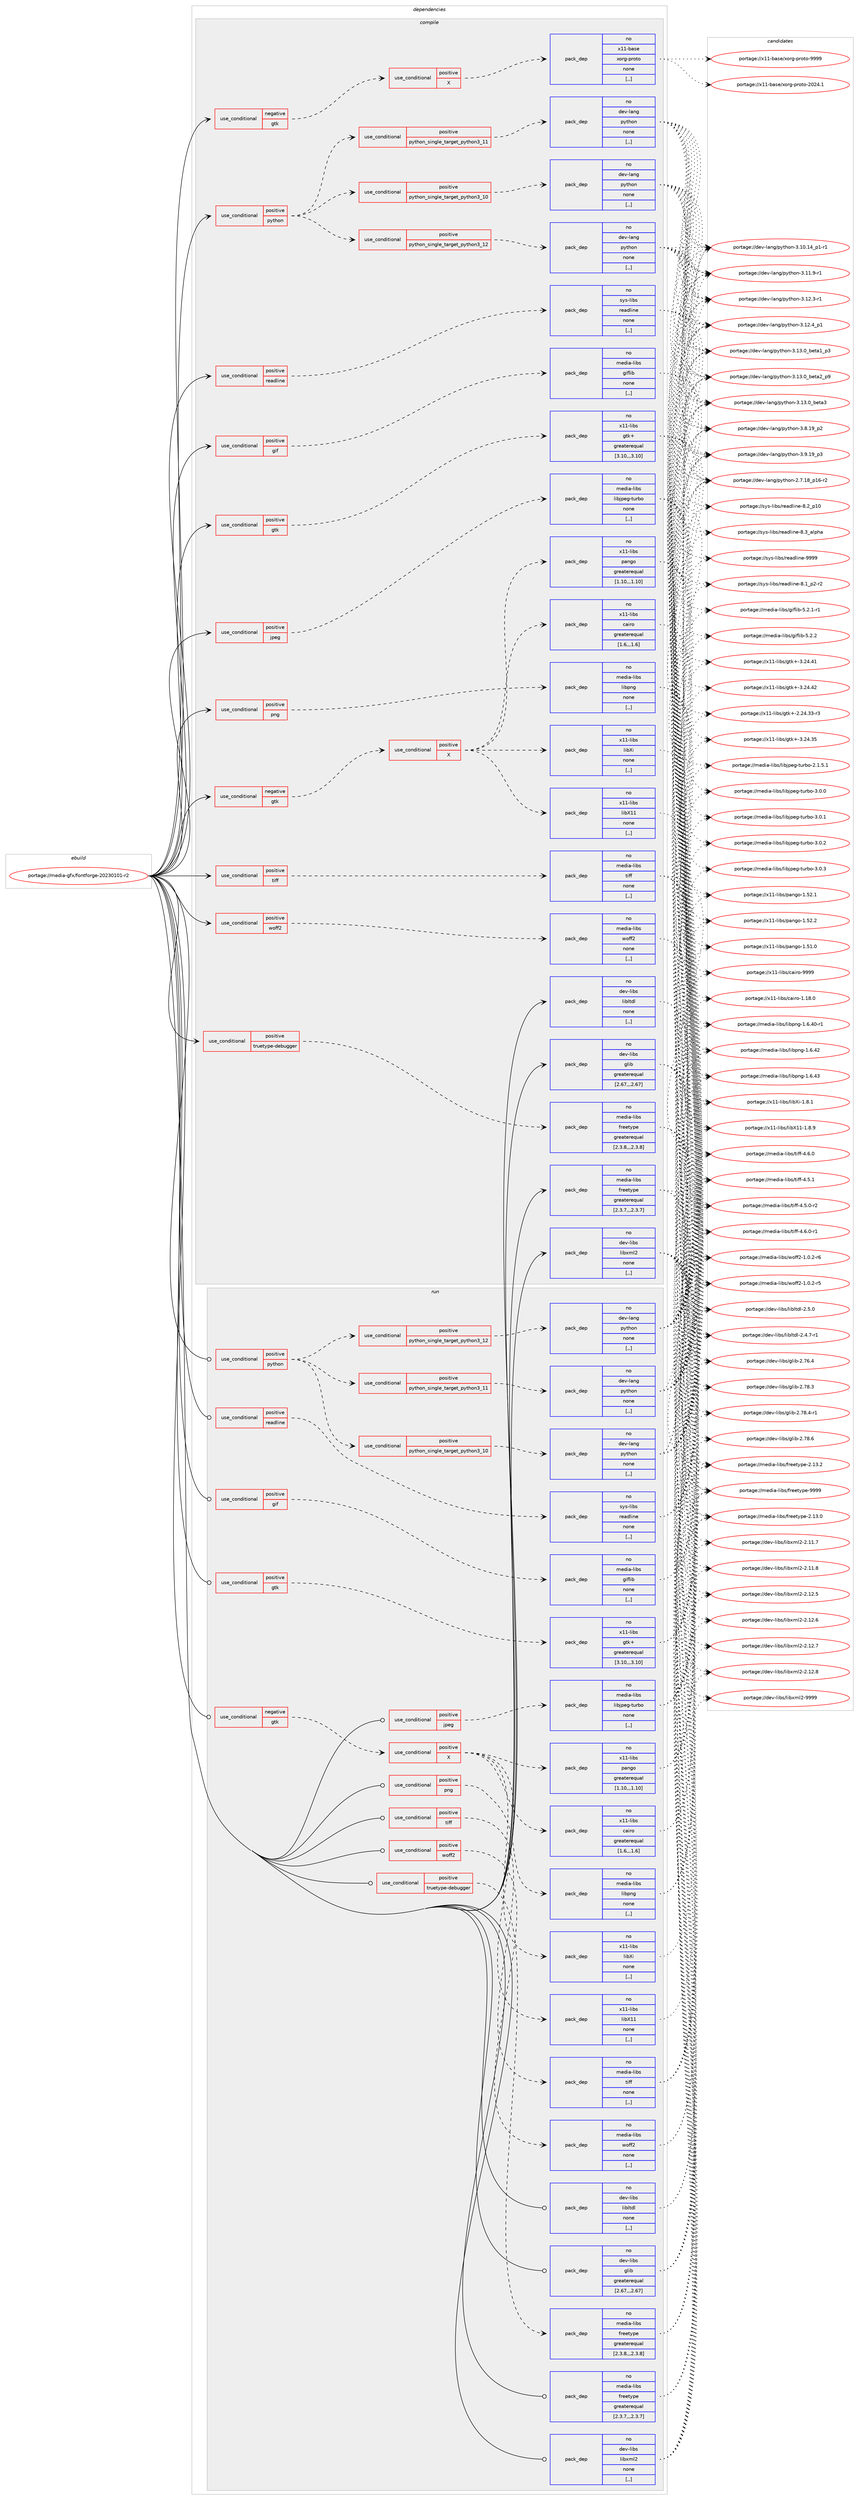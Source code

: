 digraph prolog {

# *************
# Graph options
# *************

newrank=true;
concentrate=true;
compound=true;
graph [rankdir=LR,fontname=Helvetica,fontsize=10,ranksep=1.5];#, ranksep=2.5, nodesep=0.2];
edge  [arrowhead=vee];
node  [fontname=Helvetica,fontsize=10];

# **********
# The ebuild
# **********

subgraph cluster_leftcol {
color=gray;
rank=same;
label=<<i>ebuild</i>>;
id [label="portage://media-gfx/fontforge-20230101-r2", color=red, width=4, href="../media-gfx/fontforge-20230101-r2.svg"];
}

# ****************
# The dependencies
# ****************

subgraph cluster_midcol {
color=gray;
label=<<i>dependencies</i>>;
subgraph cluster_compile {
fillcolor="#eeeeee";
style=filled;
label=<<i>compile</i>>;
subgraph cond70587 {
dependency280720 [label=<<TABLE BORDER="0" CELLBORDER="1" CELLSPACING="0" CELLPADDING="4"><TR><TD ROWSPAN="3" CELLPADDING="10">use_conditional</TD></TR><TR><TD>negative</TD></TR><TR><TD>gtk</TD></TR></TABLE>>, shape=none, color=red];
subgraph cond70588 {
dependency280721 [label=<<TABLE BORDER="0" CELLBORDER="1" CELLSPACING="0" CELLPADDING="4"><TR><TD ROWSPAN="3" CELLPADDING="10">use_conditional</TD></TR><TR><TD>positive</TD></TR><TR><TD>X</TD></TR></TABLE>>, shape=none, color=red];
subgraph pack207852 {
dependency280722 [label=<<TABLE BORDER="0" CELLBORDER="1" CELLSPACING="0" CELLPADDING="4" WIDTH="220"><TR><TD ROWSPAN="6" CELLPADDING="30">pack_dep</TD></TR><TR><TD WIDTH="110">no</TD></TR><TR><TD>x11-base</TD></TR><TR><TD>xorg-proto</TD></TR><TR><TD>none</TD></TR><TR><TD>[,,]</TD></TR></TABLE>>, shape=none, color=blue];
}
dependency280721:e -> dependency280722:w [weight=20,style="dashed",arrowhead="vee"];
}
dependency280720:e -> dependency280721:w [weight=20,style="dashed",arrowhead="vee"];
}
id:e -> dependency280720:w [weight=20,style="solid",arrowhead="vee"];
subgraph cond70589 {
dependency280723 [label=<<TABLE BORDER="0" CELLBORDER="1" CELLSPACING="0" CELLPADDING="4"><TR><TD ROWSPAN="3" CELLPADDING="10">use_conditional</TD></TR><TR><TD>negative</TD></TR><TR><TD>gtk</TD></TR></TABLE>>, shape=none, color=red];
subgraph cond70590 {
dependency280724 [label=<<TABLE BORDER="0" CELLBORDER="1" CELLSPACING="0" CELLPADDING="4"><TR><TD ROWSPAN="3" CELLPADDING="10">use_conditional</TD></TR><TR><TD>positive</TD></TR><TR><TD>X</TD></TR></TABLE>>, shape=none, color=red];
subgraph pack207853 {
dependency280725 [label=<<TABLE BORDER="0" CELLBORDER="1" CELLSPACING="0" CELLPADDING="4" WIDTH="220"><TR><TD ROWSPAN="6" CELLPADDING="30">pack_dep</TD></TR><TR><TD WIDTH="110">no</TD></TR><TR><TD>x11-libs</TD></TR><TR><TD>cairo</TD></TR><TR><TD>greaterequal</TD></TR><TR><TD>[1.6,,,1.6]</TD></TR></TABLE>>, shape=none, color=blue];
}
dependency280724:e -> dependency280725:w [weight=20,style="dashed",arrowhead="vee"];
subgraph pack207854 {
dependency280726 [label=<<TABLE BORDER="0" CELLBORDER="1" CELLSPACING="0" CELLPADDING="4" WIDTH="220"><TR><TD ROWSPAN="6" CELLPADDING="30">pack_dep</TD></TR><TR><TD WIDTH="110">no</TD></TR><TR><TD>x11-libs</TD></TR><TR><TD>pango</TD></TR><TR><TD>greaterequal</TD></TR><TR><TD>[1.10,,,1.10]</TD></TR></TABLE>>, shape=none, color=blue];
}
dependency280724:e -> dependency280726:w [weight=20,style="dashed",arrowhead="vee"];
subgraph pack207855 {
dependency280727 [label=<<TABLE BORDER="0" CELLBORDER="1" CELLSPACING="0" CELLPADDING="4" WIDTH="220"><TR><TD ROWSPAN="6" CELLPADDING="30">pack_dep</TD></TR><TR><TD WIDTH="110">no</TD></TR><TR><TD>x11-libs</TD></TR><TR><TD>libX11</TD></TR><TR><TD>none</TD></TR><TR><TD>[,,]</TD></TR></TABLE>>, shape=none, color=blue];
}
dependency280724:e -> dependency280727:w [weight=20,style="dashed",arrowhead="vee"];
subgraph pack207856 {
dependency280728 [label=<<TABLE BORDER="0" CELLBORDER="1" CELLSPACING="0" CELLPADDING="4" WIDTH="220"><TR><TD ROWSPAN="6" CELLPADDING="30">pack_dep</TD></TR><TR><TD WIDTH="110">no</TD></TR><TR><TD>x11-libs</TD></TR><TR><TD>libXi</TD></TR><TR><TD>none</TD></TR><TR><TD>[,,]</TD></TR></TABLE>>, shape=none, color=blue];
}
dependency280724:e -> dependency280728:w [weight=20,style="dashed",arrowhead="vee"];
}
dependency280723:e -> dependency280724:w [weight=20,style="dashed",arrowhead="vee"];
}
id:e -> dependency280723:w [weight=20,style="solid",arrowhead="vee"];
subgraph cond70591 {
dependency280729 [label=<<TABLE BORDER="0" CELLBORDER="1" CELLSPACING="0" CELLPADDING="4"><TR><TD ROWSPAN="3" CELLPADDING="10">use_conditional</TD></TR><TR><TD>positive</TD></TR><TR><TD>gif</TD></TR></TABLE>>, shape=none, color=red];
subgraph pack207857 {
dependency280730 [label=<<TABLE BORDER="0" CELLBORDER="1" CELLSPACING="0" CELLPADDING="4" WIDTH="220"><TR><TD ROWSPAN="6" CELLPADDING="30">pack_dep</TD></TR><TR><TD WIDTH="110">no</TD></TR><TR><TD>media-libs</TD></TR><TR><TD>giflib</TD></TR><TR><TD>none</TD></TR><TR><TD>[,,]</TD></TR></TABLE>>, shape=none, color=blue];
}
dependency280729:e -> dependency280730:w [weight=20,style="dashed",arrowhead="vee"];
}
id:e -> dependency280729:w [weight=20,style="solid",arrowhead="vee"];
subgraph cond70592 {
dependency280731 [label=<<TABLE BORDER="0" CELLBORDER="1" CELLSPACING="0" CELLPADDING="4"><TR><TD ROWSPAN="3" CELLPADDING="10">use_conditional</TD></TR><TR><TD>positive</TD></TR><TR><TD>gtk</TD></TR></TABLE>>, shape=none, color=red];
subgraph pack207858 {
dependency280732 [label=<<TABLE BORDER="0" CELLBORDER="1" CELLSPACING="0" CELLPADDING="4" WIDTH="220"><TR><TD ROWSPAN="6" CELLPADDING="30">pack_dep</TD></TR><TR><TD WIDTH="110">no</TD></TR><TR><TD>x11-libs</TD></TR><TR><TD>gtk+</TD></TR><TR><TD>greaterequal</TD></TR><TR><TD>[3.10,,,3.10]</TD></TR></TABLE>>, shape=none, color=blue];
}
dependency280731:e -> dependency280732:w [weight=20,style="dashed",arrowhead="vee"];
}
id:e -> dependency280731:w [weight=20,style="solid",arrowhead="vee"];
subgraph cond70593 {
dependency280733 [label=<<TABLE BORDER="0" CELLBORDER="1" CELLSPACING="0" CELLPADDING="4"><TR><TD ROWSPAN="3" CELLPADDING="10">use_conditional</TD></TR><TR><TD>positive</TD></TR><TR><TD>jpeg</TD></TR></TABLE>>, shape=none, color=red];
subgraph pack207859 {
dependency280734 [label=<<TABLE BORDER="0" CELLBORDER="1" CELLSPACING="0" CELLPADDING="4" WIDTH="220"><TR><TD ROWSPAN="6" CELLPADDING="30">pack_dep</TD></TR><TR><TD WIDTH="110">no</TD></TR><TR><TD>media-libs</TD></TR><TR><TD>libjpeg-turbo</TD></TR><TR><TD>none</TD></TR><TR><TD>[,,]</TD></TR></TABLE>>, shape=none, color=blue];
}
dependency280733:e -> dependency280734:w [weight=20,style="dashed",arrowhead="vee"];
}
id:e -> dependency280733:w [weight=20,style="solid",arrowhead="vee"];
subgraph cond70594 {
dependency280735 [label=<<TABLE BORDER="0" CELLBORDER="1" CELLSPACING="0" CELLPADDING="4"><TR><TD ROWSPAN="3" CELLPADDING="10">use_conditional</TD></TR><TR><TD>positive</TD></TR><TR><TD>png</TD></TR></TABLE>>, shape=none, color=red];
subgraph pack207860 {
dependency280736 [label=<<TABLE BORDER="0" CELLBORDER="1" CELLSPACING="0" CELLPADDING="4" WIDTH="220"><TR><TD ROWSPAN="6" CELLPADDING="30">pack_dep</TD></TR><TR><TD WIDTH="110">no</TD></TR><TR><TD>media-libs</TD></TR><TR><TD>libpng</TD></TR><TR><TD>none</TD></TR><TR><TD>[,,]</TD></TR></TABLE>>, shape=none, color=blue];
}
dependency280735:e -> dependency280736:w [weight=20,style="dashed",arrowhead="vee"];
}
id:e -> dependency280735:w [weight=20,style="solid",arrowhead="vee"];
subgraph cond70595 {
dependency280737 [label=<<TABLE BORDER="0" CELLBORDER="1" CELLSPACING="0" CELLPADDING="4"><TR><TD ROWSPAN="3" CELLPADDING="10">use_conditional</TD></TR><TR><TD>positive</TD></TR><TR><TD>python</TD></TR></TABLE>>, shape=none, color=red];
subgraph cond70596 {
dependency280738 [label=<<TABLE BORDER="0" CELLBORDER="1" CELLSPACING="0" CELLPADDING="4"><TR><TD ROWSPAN="3" CELLPADDING="10">use_conditional</TD></TR><TR><TD>positive</TD></TR><TR><TD>python_single_target_python3_10</TD></TR></TABLE>>, shape=none, color=red];
subgraph pack207861 {
dependency280739 [label=<<TABLE BORDER="0" CELLBORDER="1" CELLSPACING="0" CELLPADDING="4" WIDTH="220"><TR><TD ROWSPAN="6" CELLPADDING="30">pack_dep</TD></TR><TR><TD WIDTH="110">no</TD></TR><TR><TD>dev-lang</TD></TR><TR><TD>python</TD></TR><TR><TD>none</TD></TR><TR><TD>[,,]</TD></TR></TABLE>>, shape=none, color=blue];
}
dependency280738:e -> dependency280739:w [weight=20,style="dashed",arrowhead="vee"];
}
dependency280737:e -> dependency280738:w [weight=20,style="dashed",arrowhead="vee"];
subgraph cond70597 {
dependency280740 [label=<<TABLE BORDER="0" CELLBORDER="1" CELLSPACING="0" CELLPADDING="4"><TR><TD ROWSPAN="3" CELLPADDING="10">use_conditional</TD></TR><TR><TD>positive</TD></TR><TR><TD>python_single_target_python3_11</TD></TR></TABLE>>, shape=none, color=red];
subgraph pack207862 {
dependency280741 [label=<<TABLE BORDER="0" CELLBORDER="1" CELLSPACING="0" CELLPADDING="4" WIDTH="220"><TR><TD ROWSPAN="6" CELLPADDING="30">pack_dep</TD></TR><TR><TD WIDTH="110">no</TD></TR><TR><TD>dev-lang</TD></TR><TR><TD>python</TD></TR><TR><TD>none</TD></TR><TR><TD>[,,]</TD></TR></TABLE>>, shape=none, color=blue];
}
dependency280740:e -> dependency280741:w [weight=20,style="dashed",arrowhead="vee"];
}
dependency280737:e -> dependency280740:w [weight=20,style="dashed",arrowhead="vee"];
subgraph cond70598 {
dependency280742 [label=<<TABLE BORDER="0" CELLBORDER="1" CELLSPACING="0" CELLPADDING="4"><TR><TD ROWSPAN="3" CELLPADDING="10">use_conditional</TD></TR><TR><TD>positive</TD></TR><TR><TD>python_single_target_python3_12</TD></TR></TABLE>>, shape=none, color=red];
subgraph pack207863 {
dependency280743 [label=<<TABLE BORDER="0" CELLBORDER="1" CELLSPACING="0" CELLPADDING="4" WIDTH="220"><TR><TD ROWSPAN="6" CELLPADDING="30">pack_dep</TD></TR><TR><TD WIDTH="110">no</TD></TR><TR><TD>dev-lang</TD></TR><TR><TD>python</TD></TR><TR><TD>none</TD></TR><TR><TD>[,,]</TD></TR></TABLE>>, shape=none, color=blue];
}
dependency280742:e -> dependency280743:w [weight=20,style="dashed",arrowhead="vee"];
}
dependency280737:e -> dependency280742:w [weight=20,style="dashed",arrowhead="vee"];
}
id:e -> dependency280737:w [weight=20,style="solid",arrowhead="vee"];
subgraph cond70599 {
dependency280744 [label=<<TABLE BORDER="0" CELLBORDER="1" CELLSPACING="0" CELLPADDING="4"><TR><TD ROWSPAN="3" CELLPADDING="10">use_conditional</TD></TR><TR><TD>positive</TD></TR><TR><TD>readline</TD></TR></TABLE>>, shape=none, color=red];
subgraph pack207864 {
dependency280745 [label=<<TABLE BORDER="0" CELLBORDER="1" CELLSPACING="0" CELLPADDING="4" WIDTH="220"><TR><TD ROWSPAN="6" CELLPADDING="30">pack_dep</TD></TR><TR><TD WIDTH="110">no</TD></TR><TR><TD>sys-libs</TD></TR><TR><TD>readline</TD></TR><TR><TD>none</TD></TR><TR><TD>[,,]</TD></TR></TABLE>>, shape=none, color=blue];
}
dependency280744:e -> dependency280745:w [weight=20,style="dashed",arrowhead="vee"];
}
id:e -> dependency280744:w [weight=20,style="solid",arrowhead="vee"];
subgraph cond70600 {
dependency280746 [label=<<TABLE BORDER="0" CELLBORDER="1" CELLSPACING="0" CELLPADDING="4"><TR><TD ROWSPAN="3" CELLPADDING="10">use_conditional</TD></TR><TR><TD>positive</TD></TR><TR><TD>tiff</TD></TR></TABLE>>, shape=none, color=red];
subgraph pack207865 {
dependency280747 [label=<<TABLE BORDER="0" CELLBORDER="1" CELLSPACING="0" CELLPADDING="4" WIDTH="220"><TR><TD ROWSPAN="6" CELLPADDING="30">pack_dep</TD></TR><TR><TD WIDTH="110">no</TD></TR><TR><TD>media-libs</TD></TR><TR><TD>tiff</TD></TR><TR><TD>none</TD></TR><TR><TD>[,,]</TD></TR></TABLE>>, shape=none, color=blue];
}
dependency280746:e -> dependency280747:w [weight=20,style="dashed",arrowhead="vee"];
}
id:e -> dependency280746:w [weight=20,style="solid",arrowhead="vee"];
subgraph cond70601 {
dependency280748 [label=<<TABLE BORDER="0" CELLBORDER="1" CELLSPACING="0" CELLPADDING="4"><TR><TD ROWSPAN="3" CELLPADDING="10">use_conditional</TD></TR><TR><TD>positive</TD></TR><TR><TD>truetype-debugger</TD></TR></TABLE>>, shape=none, color=red];
subgraph pack207866 {
dependency280749 [label=<<TABLE BORDER="0" CELLBORDER="1" CELLSPACING="0" CELLPADDING="4" WIDTH="220"><TR><TD ROWSPAN="6" CELLPADDING="30">pack_dep</TD></TR><TR><TD WIDTH="110">no</TD></TR><TR><TD>media-libs</TD></TR><TR><TD>freetype</TD></TR><TR><TD>greaterequal</TD></TR><TR><TD>[2.3.8,,,2.3.8]</TD></TR></TABLE>>, shape=none, color=blue];
}
dependency280748:e -> dependency280749:w [weight=20,style="dashed",arrowhead="vee"];
}
id:e -> dependency280748:w [weight=20,style="solid",arrowhead="vee"];
subgraph cond70602 {
dependency280750 [label=<<TABLE BORDER="0" CELLBORDER="1" CELLSPACING="0" CELLPADDING="4"><TR><TD ROWSPAN="3" CELLPADDING="10">use_conditional</TD></TR><TR><TD>positive</TD></TR><TR><TD>woff2</TD></TR></TABLE>>, shape=none, color=red];
subgraph pack207867 {
dependency280751 [label=<<TABLE BORDER="0" CELLBORDER="1" CELLSPACING="0" CELLPADDING="4" WIDTH="220"><TR><TD ROWSPAN="6" CELLPADDING="30">pack_dep</TD></TR><TR><TD WIDTH="110">no</TD></TR><TR><TD>media-libs</TD></TR><TR><TD>woff2</TD></TR><TR><TD>none</TD></TR><TR><TD>[,,]</TD></TR></TABLE>>, shape=none, color=blue];
}
dependency280750:e -> dependency280751:w [weight=20,style="dashed",arrowhead="vee"];
}
id:e -> dependency280750:w [weight=20,style="solid",arrowhead="vee"];
subgraph pack207868 {
dependency280752 [label=<<TABLE BORDER="0" CELLBORDER="1" CELLSPACING="0" CELLPADDING="4" WIDTH="220"><TR><TD ROWSPAN="6" CELLPADDING="30">pack_dep</TD></TR><TR><TD WIDTH="110">no</TD></TR><TR><TD>dev-libs</TD></TR><TR><TD>glib</TD></TR><TR><TD>greaterequal</TD></TR><TR><TD>[2.67,,,2.67]</TD></TR></TABLE>>, shape=none, color=blue];
}
id:e -> dependency280752:w [weight=20,style="solid",arrowhead="vee"];
subgraph pack207869 {
dependency280753 [label=<<TABLE BORDER="0" CELLBORDER="1" CELLSPACING="0" CELLPADDING="4" WIDTH="220"><TR><TD ROWSPAN="6" CELLPADDING="30">pack_dep</TD></TR><TR><TD WIDTH="110">no</TD></TR><TR><TD>dev-libs</TD></TR><TR><TD>libltdl</TD></TR><TR><TD>none</TD></TR><TR><TD>[,,]</TD></TR></TABLE>>, shape=none, color=blue];
}
id:e -> dependency280753:w [weight=20,style="solid",arrowhead="vee"];
subgraph pack207870 {
dependency280754 [label=<<TABLE BORDER="0" CELLBORDER="1" CELLSPACING="0" CELLPADDING="4" WIDTH="220"><TR><TD ROWSPAN="6" CELLPADDING="30">pack_dep</TD></TR><TR><TD WIDTH="110">no</TD></TR><TR><TD>dev-libs</TD></TR><TR><TD>libxml2</TD></TR><TR><TD>none</TD></TR><TR><TD>[,,]</TD></TR></TABLE>>, shape=none, color=blue];
}
id:e -> dependency280754:w [weight=20,style="solid",arrowhead="vee"];
subgraph pack207871 {
dependency280755 [label=<<TABLE BORDER="0" CELLBORDER="1" CELLSPACING="0" CELLPADDING="4" WIDTH="220"><TR><TD ROWSPAN="6" CELLPADDING="30">pack_dep</TD></TR><TR><TD WIDTH="110">no</TD></TR><TR><TD>media-libs</TD></TR><TR><TD>freetype</TD></TR><TR><TD>greaterequal</TD></TR><TR><TD>[2.3.7,,,2.3.7]</TD></TR></TABLE>>, shape=none, color=blue];
}
id:e -> dependency280755:w [weight=20,style="solid",arrowhead="vee"];
}
subgraph cluster_compileandrun {
fillcolor="#eeeeee";
style=filled;
label=<<i>compile and run</i>>;
}
subgraph cluster_run {
fillcolor="#eeeeee";
style=filled;
label=<<i>run</i>>;
subgraph cond70603 {
dependency280756 [label=<<TABLE BORDER="0" CELLBORDER="1" CELLSPACING="0" CELLPADDING="4"><TR><TD ROWSPAN="3" CELLPADDING="10">use_conditional</TD></TR><TR><TD>negative</TD></TR><TR><TD>gtk</TD></TR></TABLE>>, shape=none, color=red];
subgraph cond70604 {
dependency280757 [label=<<TABLE BORDER="0" CELLBORDER="1" CELLSPACING="0" CELLPADDING="4"><TR><TD ROWSPAN="3" CELLPADDING="10">use_conditional</TD></TR><TR><TD>positive</TD></TR><TR><TD>X</TD></TR></TABLE>>, shape=none, color=red];
subgraph pack207872 {
dependency280758 [label=<<TABLE BORDER="0" CELLBORDER="1" CELLSPACING="0" CELLPADDING="4" WIDTH="220"><TR><TD ROWSPAN="6" CELLPADDING="30">pack_dep</TD></TR><TR><TD WIDTH="110">no</TD></TR><TR><TD>x11-libs</TD></TR><TR><TD>cairo</TD></TR><TR><TD>greaterequal</TD></TR><TR><TD>[1.6,,,1.6]</TD></TR></TABLE>>, shape=none, color=blue];
}
dependency280757:e -> dependency280758:w [weight=20,style="dashed",arrowhead="vee"];
subgraph pack207873 {
dependency280759 [label=<<TABLE BORDER="0" CELLBORDER="1" CELLSPACING="0" CELLPADDING="4" WIDTH="220"><TR><TD ROWSPAN="6" CELLPADDING="30">pack_dep</TD></TR><TR><TD WIDTH="110">no</TD></TR><TR><TD>x11-libs</TD></TR><TR><TD>pango</TD></TR><TR><TD>greaterequal</TD></TR><TR><TD>[1.10,,,1.10]</TD></TR></TABLE>>, shape=none, color=blue];
}
dependency280757:e -> dependency280759:w [weight=20,style="dashed",arrowhead="vee"];
subgraph pack207874 {
dependency280760 [label=<<TABLE BORDER="0" CELLBORDER="1" CELLSPACING="0" CELLPADDING="4" WIDTH="220"><TR><TD ROWSPAN="6" CELLPADDING="30">pack_dep</TD></TR><TR><TD WIDTH="110">no</TD></TR><TR><TD>x11-libs</TD></TR><TR><TD>libX11</TD></TR><TR><TD>none</TD></TR><TR><TD>[,,]</TD></TR></TABLE>>, shape=none, color=blue];
}
dependency280757:e -> dependency280760:w [weight=20,style="dashed",arrowhead="vee"];
subgraph pack207875 {
dependency280761 [label=<<TABLE BORDER="0" CELLBORDER="1" CELLSPACING="0" CELLPADDING="4" WIDTH="220"><TR><TD ROWSPAN="6" CELLPADDING="30">pack_dep</TD></TR><TR><TD WIDTH="110">no</TD></TR><TR><TD>x11-libs</TD></TR><TR><TD>libXi</TD></TR><TR><TD>none</TD></TR><TR><TD>[,,]</TD></TR></TABLE>>, shape=none, color=blue];
}
dependency280757:e -> dependency280761:w [weight=20,style="dashed",arrowhead="vee"];
}
dependency280756:e -> dependency280757:w [weight=20,style="dashed",arrowhead="vee"];
}
id:e -> dependency280756:w [weight=20,style="solid",arrowhead="odot"];
subgraph cond70605 {
dependency280762 [label=<<TABLE BORDER="0" CELLBORDER="1" CELLSPACING="0" CELLPADDING="4"><TR><TD ROWSPAN="3" CELLPADDING="10">use_conditional</TD></TR><TR><TD>positive</TD></TR><TR><TD>gif</TD></TR></TABLE>>, shape=none, color=red];
subgraph pack207876 {
dependency280763 [label=<<TABLE BORDER="0" CELLBORDER="1" CELLSPACING="0" CELLPADDING="4" WIDTH="220"><TR><TD ROWSPAN="6" CELLPADDING="30">pack_dep</TD></TR><TR><TD WIDTH="110">no</TD></TR><TR><TD>media-libs</TD></TR><TR><TD>giflib</TD></TR><TR><TD>none</TD></TR><TR><TD>[,,]</TD></TR></TABLE>>, shape=none, color=blue];
}
dependency280762:e -> dependency280763:w [weight=20,style="dashed",arrowhead="vee"];
}
id:e -> dependency280762:w [weight=20,style="solid",arrowhead="odot"];
subgraph cond70606 {
dependency280764 [label=<<TABLE BORDER="0" CELLBORDER="1" CELLSPACING="0" CELLPADDING="4"><TR><TD ROWSPAN="3" CELLPADDING="10">use_conditional</TD></TR><TR><TD>positive</TD></TR><TR><TD>gtk</TD></TR></TABLE>>, shape=none, color=red];
subgraph pack207877 {
dependency280765 [label=<<TABLE BORDER="0" CELLBORDER="1" CELLSPACING="0" CELLPADDING="4" WIDTH="220"><TR><TD ROWSPAN="6" CELLPADDING="30">pack_dep</TD></TR><TR><TD WIDTH="110">no</TD></TR><TR><TD>x11-libs</TD></TR><TR><TD>gtk+</TD></TR><TR><TD>greaterequal</TD></TR><TR><TD>[3.10,,,3.10]</TD></TR></TABLE>>, shape=none, color=blue];
}
dependency280764:e -> dependency280765:w [weight=20,style="dashed",arrowhead="vee"];
}
id:e -> dependency280764:w [weight=20,style="solid",arrowhead="odot"];
subgraph cond70607 {
dependency280766 [label=<<TABLE BORDER="0" CELLBORDER="1" CELLSPACING="0" CELLPADDING="4"><TR><TD ROWSPAN="3" CELLPADDING="10">use_conditional</TD></TR><TR><TD>positive</TD></TR><TR><TD>jpeg</TD></TR></TABLE>>, shape=none, color=red];
subgraph pack207878 {
dependency280767 [label=<<TABLE BORDER="0" CELLBORDER="1" CELLSPACING="0" CELLPADDING="4" WIDTH="220"><TR><TD ROWSPAN="6" CELLPADDING="30">pack_dep</TD></TR><TR><TD WIDTH="110">no</TD></TR><TR><TD>media-libs</TD></TR><TR><TD>libjpeg-turbo</TD></TR><TR><TD>none</TD></TR><TR><TD>[,,]</TD></TR></TABLE>>, shape=none, color=blue];
}
dependency280766:e -> dependency280767:w [weight=20,style="dashed",arrowhead="vee"];
}
id:e -> dependency280766:w [weight=20,style="solid",arrowhead="odot"];
subgraph cond70608 {
dependency280768 [label=<<TABLE BORDER="0" CELLBORDER="1" CELLSPACING="0" CELLPADDING="4"><TR><TD ROWSPAN="3" CELLPADDING="10">use_conditional</TD></TR><TR><TD>positive</TD></TR><TR><TD>png</TD></TR></TABLE>>, shape=none, color=red];
subgraph pack207879 {
dependency280769 [label=<<TABLE BORDER="0" CELLBORDER="1" CELLSPACING="0" CELLPADDING="4" WIDTH="220"><TR><TD ROWSPAN="6" CELLPADDING="30">pack_dep</TD></TR><TR><TD WIDTH="110">no</TD></TR><TR><TD>media-libs</TD></TR><TR><TD>libpng</TD></TR><TR><TD>none</TD></TR><TR><TD>[,,]</TD></TR></TABLE>>, shape=none, color=blue];
}
dependency280768:e -> dependency280769:w [weight=20,style="dashed",arrowhead="vee"];
}
id:e -> dependency280768:w [weight=20,style="solid",arrowhead="odot"];
subgraph cond70609 {
dependency280770 [label=<<TABLE BORDER="0" CELLBORDER="1" CELLSPACING="0" CELLPADDING="4"><TR><TD ROWSPAN="3" CELLPADDING="10">use_conditional</TD></TR><TR><TD>positive</TD></TR><TR><TD>python</TD></TR></TABLE>>, shape=none, color=red];
subgraph cond70610 {
dependency280771 [label=<<TABLE BORDER="0" CELLBORDER="1" CELLSPACING="0" CELLPADDING="4"><TR><TD ROWSPAN="3" CELLPADDING="10">use_conditional</TD></TR><TR><TD>positive</TD></TR><TR><TD>python_single_target_python3_10</TD></TR></TABLE>>, shape=none, color=red];
subgraph pack207880 {
dependency280772 [label=<<TABLE BORDER="0" CELLBORDER="1" CELLSPACING="0" CELLPADDING="4" WIDTH="220"><TR><TD ROWSPAN="6" CELLPADDING="30">pack_dep</TD></TR><TR><TD WIDTH="110">no</TD></TR><TR><TD>dev-lang</TD></TR><TR><TD>python</TD></TR><TR><TD>none</TD></TR><TR><TD>[,,]</TD></TR></TABLE>>, shape=none, color=blue];
}
dependency280771:e -> dependency280772:w [weight=20,style="dashed",arrowhead="vee"];
}
dependency280770:e -> dependency280771:w [weight=20,style="dashed",arrowhead="vee"];
subgraph cond70611 {
dependency280773 [label=<<TABLE BORDER="0" CELLBORDER="1" CELLSPACING="0" CELLPADDING="4"><TR><TD ROWSPAN="3" CELLPADDING="10">use_conditional</TD></TR><TR><TD>positive</TD></TR><TR><TD>python_single_target_python3_11</TD></TR></TABLE>>, shape=none, color=red];
subgraph pack207881 {
dependency280774 [label=<<TABLE BORDER="0" CELLBORDER="1" CELLSPACING="0" CELLPADDING="4" WIDTH="220"><TR><TD ROWSPAN="6" CELLPADDING="30">pack_dep</TD></TR><TR><TD WIDTH="110">no</TD></TR><TR><TD>dev-lang</TD></TR><TR><TD>python</TD></TR><TR><TD>none</TD></TR><TR><TD>[,,]</TD></TR></TABLE>>, shape=none, color=blue];
}
dependency280773:e -> dependency280774:w [weight=20,style="dashed",arrowhead="vee"];
}
dependency280770:e -> dependency280773:w [weight=20,style="dashed",arrowhead="vee"];
subgraph cond70612 {
dependency280775 [label=<<TABLE BORDER="0" CELLBORDER="1" CELLSPACING="0" CELLPADDING="4"><TR><TD ROWSPAN="3" CELLPADDING="10">use_conditional</TD></TR><TR><TD>positive</TD></TR><TR><TD>python_single_target_python3_12</TD></TR></TABLE>>, shape=none, color=red];
subgraph pack207882 {
dependency280776 [label=<<TABLE BORDER="0" CELLBORDER="1" CELLSPACING="0" CELLPADDING="4" WIDTH="220"><TR><TD ROWSPAN="6" CELLPADDING="30">pack_dep</TD></TR><TR><TD WIDTH="110">no</TD></TR><TR><TD>dev-lang</TD></TR><TR><TD>python</TD></TR><TR><TD>none</TD></TR><TR><TD>[,,]</TD></TR></TABLE>>, shape=none, color=blue];
}
dependency280775:e -> dependency280776:w [weight=20,style="dashed",arrowhead="vee"];
}
dependency280770:e -> dependency280775:w [weight=20,style="dashed",arrowhead="vee"];
}
id:e -> dependency280770:w [weight=20,style="solid",arrowhead="odot"];
subgraph cond70613 {
dependency280777 [label=<<TABLE BORDER="0" CELLBORDER="1" CELLSPACING="0" CELLPADDING="4"><TR><TD ROWSPAN="3" CELLPADDING="10">use_conditional</TD></TR><TR><TD>positive</TD></TR><TR><TD>readline</TD></TR></TABLE>>, shape=none, color=red];
subgraph pack207883 {
dependency280778 [label=<<TABLE BORDER="0" CELLBORDER="1" CELLSPACING="0" CELLPADDING="4" WIDTH="220"><TR><TD ROWSPAN="6" CELLPADDING="30">pack_dep</TD></TR><TR><TD WIDTH="110">no</TD></TR><TR><TD>sys-libs</TD></TR><TR><TD>readline</TD></TR><TR><TD>none</TD></TR><TR><TD>[,,]</TD></TR></TABLE>>, shape=none, color=blue];
}
dependency280777:e -> dependency280778:w [weight=20,style="dashed",arrowhead="vee"];
}
id:e -> dependency280777:w [weight=20,style="solid",arrowhead="odot"];
subgraph cond70614 {
dependency280779 [label=<<TABLE BORDER="0" CELLBORDER="1" CELLSPACING="0" CELLPADDING="4"><TR><TD ROWSPAN="3" CELLPADDING="10">use_conditional</TD></TR><TR><TD>positive</TD></TR><TR><TD>tiff</TD></TR></TABLE>>, shape=none, color=red];
subgraph pack207884 {
dependency280780 [label=<<TABLE BORDER="0" CELLBORDER="1" CELLSPACING="0" CELLPADDING="4" WIDTH="220"><TR><TD ROWSPAN="6" CELLPADDING="30">pack_dep</TD></TR><TR><TD WIDTH="110">no</TD></TR><TR><TD>media-libs</TD></TR><TR><TD>tiff</TD></TR><TR><TD>none</TD></TR><TR><TD>[,,]</TD></TR></TABLE>>, shape=none, color=blue];
}
dependency280779:e -> dependency280780:w [weight=20,style="dashed",arrowhead="vee"];
}
id:e -> dependency280779:w [weight=20,style="solid",arrowhead="odot"];
subgraph cond70615 {
dependency280781 [label=<<TABLE BORDER="0" CELLBORDER="1" CELLSPACING="0" CELLPADDING="4"><TR><TD ROWSPAN="3" CELLPADDING="10">use_conditional</TD></TR><TR><TD>positive</TD></TR><TR><TD>truetype-debugger</TD></TR></TABLE>>, shape=none, color=red];
subgraph pack207885 {
dependency280782 [label=<<TABLE BORDER="0" CELLBORDER="1" CELLSPACING="0" CELLPADDING="4" WIDTH="220"><TR><TD ROWSPAN="6" CELLPADDING="30">pack_dep</TD></TR><TR><TD WIDTH="110">no</TD></TR><TR><TD>media-libs</TD></TR><TR><TD>freetype</TD></TR><TR><TD>greaterequal</TD></TR><TR><TD>[2.3.8,,,2.3.8]</TD></TR></TABLE>>, shape=none, color=blue];
}
dependency280781:e -> dependency280782:w [weight=20,style="dashed",arrowhead="vee"];
}
id:e -> dependency280781:w [weight=20,style="solid",arrowhead="odot"];
subgraph cond70616 {
dependency280783 [label=<<TABLE BORDER="0" CELLBORDER="1" CELLSPACING="0" CELLPADDING="4"><TR><TD ROWSPAN="3" CELLPADDING="10">use_conditional</TD></TR><TR><TD>positive</TD></TR><TR><TD>woff2</TD></TR></TABLE>>, shape=none, color=red];
subgraph pack207886 {
dependency280784 [label=<<TABLE BORDER="0" CELLBORDER="1" CELLSPACING="0" CELLPADDING="4" WIDTH="220"><TR><TD ROWSPAN="6" CELLPADDING="30">pack_dep</TD></TR><TR><TD WIDTH="110">no</TD></TR><TR><TD>media-libs</TD></TR><TR><TD>woff2</TD></TR><TR><TD>none</TD></TR><TR><TD>[,,]</TD></TR></TABLE>>, shape=none, color=blue];
}
dependency280783:e -> dependency280784:w [weight=20,style="dashed",arrowhead="vee"];
}
id:e -> dependency280783:w [weight=20,style="solid",arrowhead="odot"];
subgraph pack207887 {
dependency280785 [label=<<TABLE BORDER="0" CELLBORDER="1" CELLSPACING="0" CELLPADDING="4" WIDTH="220"><TR><TD ROWSPAN="6" CELLPADDING="30">pack_dep</TD></TR><TR><TD WIDTH="110">no</TD></TR><TR><TD>dev-libs</TD></TR><TR><TD>glib</TD></TR><TR><TD>greaterequal</TD></TR><TR><TD>[2.67,,,2.67]</TD></TR></TABLE>>, shape=none, color=blue];
}
id:e -> dependency280785:w [weight=20,style="solid",arrowhead="odot"];
subgraph pack207888 {
dependency280786 [label=<<TABLE BORDER="0" CELLBORDER="1" CELLSPACING="0" CELLPADDING="4" WIDTH="220"><TR><TD ROWSPAN="6" CELLPADDING="30">pack_dep</TD></TR><TR><TD WIDTH="110">no</TD></TR><TR><TD>dev-libs</TD></TR><TR><TD>libltdl</TD></TR><TR><TD>none</TD></TR><TR><TD>[,,]</TD></TR></TABLE>>, shape=none, color=blue];
}
id:e -> dependency280786:w [weight=20,style="solid",arrowhead="odot"];
subgraph pack207889 {
dependency280787 [label=<<TABLE BORDER="0" CELLBORDER="1" CELLSPACING="0" CELLPADDING="4" WIDTH="220"><TR><TD ROWSPAN="6" CELLPADDING="30">pack_dep</TD></TR><TR><TD WIDTH="110">no</TD></TR><TR><TD>dev-libs</TD></TR><TR><TD>libxml2</TD></TR><TR><TD>none</TD></TR><TR><TD>[,,]</TD></TR></TABLE>>, shape=none, color=blue];
}
id:e -> dependency280787:w [weight=20,style="solid",arrowhead="odot"];
subgraph pack207890 {
dependency280788 [label=<<TABLE BORDER="0" CELLBORDER="1" CELLSPACING="0" CELLPADDING="4" WIDTH="220"><TR><TD ROWSPAN="6" CELLPADDING="30">pack_dep</TD></TR><TR><TD WIDTH="110">no</TD></TR><TR><TD>media-libs</TD></TR><TR><TD>freetype</TD></TR><TR><TD>greaterequal</TD></TR><TR><TD>[2.3.7,,,2.3.7]</TD></TR></TABLE>>, shape=none, color=blue];
}
id:e -> dependency280788:w [weight=20,style="solid",arrowhead="odot"];
}
}

# **************
# The candidates
# **************

subgraph cluster_choices {
rank=same;
color=gray;
label=<<i>candidates</i>>;

subgraph choice207852 {
color=black;
nodesep=1;
choice1204949459897115101471201111141034511211411111611145504850524649 [label="portage://x11-base/xorg-proto-2024.1", color=red, width=4,href="../x11-base/xorg-proto-2024.1.svg"];
choice120494945989711510147120111114103451121141111161114557575757 [label="portage://x11-base/xorg-proto-9999", color=red, width=4,href="../x11-base/xorg-proto-9999.svg"];
dependency280722:e -> choice1204949459897115101471201111141034511211411111611145504850524649:w [style=dotted,weight="100"];
dependency280722:e -> choice120494945989711510147120111114103451121141111161114557575757:w [style=dotted,weight="100"];
}
subgraph choice207853 {
color=black;
nodesep=1;
choice1204949451081059811547999710511411145494649564648 [label="portage://x11-libs/cairo-1.18.0", color=red, width=4,href="../x11-libs/cairo-1.18.0.svg"];
choice120494945108105981154799971051141114557575757 [label="portage://x11-libs/cairo-9999", color=red, width=4,href="../x11-libs/cairo-9999.svg"];
dependency280725:e -> choice1204949451081059811547999710511411145494649564648:w [style=dotted,weight="100"];
dependency280725:e -> choice120494945108105981154799971051141114557575757:w [style=dotted,weight="100"];
}
subgraph choice207854 {
color=black;
nodesep=1;
choice12049494510810598115471129711010311145494653494648 [label="portage://x11-libs/pango-1.51.0", color=red, width=4,href="../x11-libs/pango-1.51.0.svg"];
choice12049494510810598115471129711010311145494653504649 [label="portage://x11-libs/pango-1.52.1", color=red, width=4,href="../x11-libs/pango-1.52.1.svg"];
choice12049494510810598115471129711010311145494653504650 [label="portage://x11-libs/pango-1.52.2", color=red, width=4,href="../x11-libs/pango-1.52.2.svg"];
dependency280726:e -> choice12049494510810598115471129711010311145494653494648:w [style=dotted,weight="100"];
dependency280726:e -> choice12049494510810598115471129711010311145494653504649:w [style=dotted,weight="100"];
dependency280726:e -> choice12049494510810598115471129711010311145494653504650:w [style=dotted,weight="100"];
}
subgraph choice207855 {
color=black;
nodesep=1;
choice120494945108105981154710810598884949454946564657 [label="portage://x11-libs/libX11-1.8.9", color=red, width=4,href="../x11-libs/libX11-1.8.9.svg"];
dependency280727:e -> choice120494945108105981154710810598884949454946564657:w [style=dotted,weight="100"];
}
subgraph choice207856 {
color=black;
nodesep=1;
choice12049494510810598115471081059888105454946564649 [label="portage://x11-libs/libXi-1.8.1", color=red, width=4,href="../x11-libs/libXi-1.8.1.svg"];
dependency280728:e -> choice12049494510810598115471081059888105454946564649:w [style=dotted,weight="100"];
}
subgraph choice207857 {
color=black;
nodesep=1;
choice10910110010597451081059811547103105102108105984553465046494511449 [label="portage://media-libs/giflib-5.2.1-r1", color=red, width=4,href="../media-libs/giflib-5.2.1-r1.svg"];
choice1091011001059745108105981154710310510210810598455346504650 [label="portage://media-libs/giflib-5.2.2", color=red, width=4,href="../media-libs/giflib-5.2.2.svg"];
dependency280730:e -> choice10910110010597451081059811547103105102108105984553465046494511449:w [style=dotted,weight="100"];
dependency280730:e -> choice1091011001059745108105981154710310510210810598455346504650:w [style=dotted,weight="100"];
}
subgraph choice207858 {
color=black;
nodesep=1;
choice12049494510810598115471031161074345504650524651514511451 [label="portage://x11-libs/gtk+-2.24.33-r3", color=red, width=4,href="../x11-libs/gtk+-2.24.33-r3.svg"];
choice1204949451081059811547103116107434551465052465153 [label="portage://x11-libs/gtk+-3.24.35", color=red, width=4,href="../x11-libs/gtk+-3.24.35.svg"];
choice1204949451081059811547103116107434551465052465249 [label="portage://x11-libs/gtk+-3.24.41", color=red, width=4,href="../x11-libs/gtk+-3.24.41.svg"];
choice1204949451081059811547103116107434551465052465250 [label="portage://x11-libs/gtk+-3.24.42", color=red, width=4,href="../x11-libs/gtk+-3.24.42.svg"];
dependency280732:e -> choice12049494510810598115471031161074345504650524651514511451:w [style=dotted,weight="100"];
dependency280732:e -> choice1204949451081059811547103116107434551465052465153:w [style=dotted,weight="100"];
dependency280732:e -> choice1204949451081059811547103116107434551465052465249:w [style=dotted,weight="100"];
dependency280732:e -> choice1204949451081059811547103116107434551465052465250:w [style=dotted,weight="100"];
}
subgraph choice207859 {
color=black;
nodesep=1;
choice109101100105974510810598115471081059810611210110345116117114981114550464946534649 [label="portage://media-libs/libjpeg-turbo-2.1.5.1", color=red, width=4,href="../media-libs/libjpeg-turbo-2.1.5.1.svg"];
choice10910110010597451081059811547108105981061121011034511611711498111455146484648 [label="portage://media-libs/libjpeg-turbo-3.0.0", color=red, width=4,href="../media-libs/libjpeg-turbo-3.0.0.svg"];
choice10910110010597451081059811547108105981061121011034511611711498111455146484649 [label="portage://media-libs/libjpeg-turbo-3.0.1", color=red, width=4,href="../media-libs/libjpeg-turbo-3.0.1.svg"];
choice10910110010597451081059811547108105981061121011034511611711498111455146484650 [label="portage://media-libs/libjpeg-turbo-3.0.2", color=red, width=4,href="../media-libs/libjpeg-turbo-3.0.2.svg"];
choice10910110010597451081059811547108105981061121011034511611711498111455146484651 [label="portage://media-libs/libjpeg-turbo-3.0.3", color=red, width=4,href="../media-libs/libjpeg-turbo-3.0.3.svg"];
dependency280734:e -> choice109101100105974510810598115471081059810611210110345116117114981114550464946534649:w [style=dotted,weight="100"];
dependency280734:e -> choice10910110010597451081059811547108105981061121011034511611711498111455146484648:w [style=dotted,weight="100"];
dependency280734:e -> choice10910110010597451081059811547108105981061121011034511611711498111455146484649:w [style=dotted,weight="100"];
dependency280734:e -> choice10910110010597451081059811547108105981061121011034511611711498111455146484650:w [style=dotted,weight="100"];
dependency280734:e -> choice10910110010597451081059811547108105981061121011034511611711498111455146484651:w [style=dotted,weight="100"];
}
subgraph choice207860 {
color=black;
nodesep=1;
choice1091011001059745108105981154710810598112110103454946544652484511449 [label="portage://media-libs/libpng-1.6.40-r1", color=red, width=4,href="../media-libs/libpng-1.6.40-r1.svg"];
choice109101100105974510810598115471081059811211010345494654465250 [label="portage://media-libs/libpng-1.6.42", color=red, width=4,href="../media-libs/libpng-1.6.42.svg"];
choice109101100105974510810598115471081059811211010345494654465251 [label="portage://media-libs/libpng-1.6.43", color=red, width=4,href="../media-libs/libpng-1.6.43.svg"];
dependency280736:e -> choice1091011001059745108105981154710810598112110103454946544652484511449:w [style=dotted,weight="100"];
dependency280736:e -> choice109101100105974510810598115471081059811211010345494654465250:w [style=dotted,weight="100"];
dependency280736:e -> choice109101100105974510810598115471081059811211010345494654465251:w [style=dotted,weight="100"];
}
subgraph choice207861 {
color=black;
nodesep=1;
choice100101118451089711010347112121116104111110455046554649569511249544511450 [label="portage://dev-lang/python-2.7.18_p16-r2", color=red, width=4,href="../dev-lang/python-2.7.18_p16-r2.svg"];
choice100101118451089711010347112121116104111110455146494846495295112494511449 [label="portage://dev-lang/python-3.10.14_p1-r1", color=red, width=4,href="../dev-lang/python-3.10.14_p1-r1.svg"];
choice100101118451089711010347112121116104111110455146494946574511449 [label="portage://dev-lang/python-3.11.9-r1", color=red, width=4,href="../dev-lang/python-3.11.9-r1.svg"];
choice100101118451089711010347112121116104111110455146495046514511449 [label="portage://dev-lang/python-3.12.3-r1", color=red, width=4,href="../dev-lang/python-3.12.3-r1.svg"];
choice100101118451089711010347112121116104111110455146495046529511249 [label="portage://dev-lang/python-3.12.4_p1", color=red, width=4,href="../dev-lang/python-3.12.4_p1.svg"];
choice10010111845108971101034711212111610411111045514649514648959810111697499511251 [label="portage://dev-lang/python-3.13.0_beta1_p3", color=red, width=4,href="../dev-lang/python-3.13.0_beta1_p3.svg"];
choice10010111845108971101034711212111610411111045514649514648959810111697509511257 [label="portage://dev-lang/python-3.13.0_beta2_p9", color=red, width=4,href="../dev-lang/python-3.13.0_beta2_p9.svg"];
choice1001011184510897110103471121211161041111104551464951464895981011169751 [label="portage://dev-lang/python-3.13.0_beta3", color=red, width=4,href="../dev-lang/python-3.13.0_beta3.svg"];
choice100101118451089711010347112121116104111110455146564649579511250 [label="portage://dev-lang/python-3.8.19_p2", color=red, width=4,href="../dev-lang/python-3.8.19_p2.svg"];
choice100101118451089711010347112121116104111110455146574649579511251 [label="portage://dev-lang/python-3.9.19_p3", color=red, width=4,href="../dev-lang/python-3.9.19_p3.svg"];
dependency280739:e -> choice100101118451089711010347112121116104111110455046554649569511249544511450:w [style=dotted,weight="100"];
dependency280739:e -> choice100101118451089711010347112121116104111110455146494846495295112494511449:w [style=dotted,weight="100"];
dependency280739:e -> choice100101118451089711010347112121116104111110455146494946574511449:w [style=dotted,weight="100"];
dependency280739:e -> choice100101118451089711010347112121116104111110455146495046514511449:w [style=dotted,weight="100"];
dependency280739:e -> choice100101118451089711010347112121116104111110455146495046529511249:w [style=dotted,weight="100"];
dependency280739:e -> choice10010111845108971101034711212111610411111045514649514648959810111697499511251:w [style=dotted,weight="100"];
dependency280739:e -> choice10010111845108971101034711212111610411111045514649514648959810111697509511257:w [style=dotted,weight="100"];
dependency280739:e -> choice1001011184510897110103471121211161041111104551464951464895981011169751:w [style=dotted,weight="100"];
dependency280739:e -> choice100101118451089711010347112121116104111110455146564649579511250:w [style=dotted,weight="100"];
dependency280739:e -> choice100101118451089711010347112121116104111110455146574649579511251:w [style=dotted,weight="100"];
}
subgraph choice207862 {
color=black;
nodesep=1;
choice100101118451089711010347112121116104111110455046554649569511249544511450 [label="portage://dev-lang/python-2.7.18_p16-r2", color=red, width=4,href="../dev-lang/python-2.7.18_p16-r2.svg"];
choice100101118451089711010347112121116104111110455146494846495295112494511449 [label="portage://dev-lang/python-3.10.14_p1-r1", color=red, width=4,href="../dev-lang/python-3.10.14_p1-r1.svg"];
choice100101118451089711010347112121116104111110455146494946574511449 [label="portage://dev-lang/python-3.11.9-r1", color=red, width=4,href="../dev-lang/python-3.11.9-r1.svg"];
choice100101118451089711010347112121116104111110455146495046514511449 [label="portage://dev-lang/python-3.12.3-r1", color=red, width=4,href="../dev-lang/python-3.12.3-r1.svg"];
choice100101118451089711010347112121116104111110455146495046529511249 [label="portage://dev-lang/python-3.12.4_p1", color=red, width=4,href="../dev-lang/python-3.12.4_p1.svg"];
choice10010111845108971101034711212111610411111045514649514648959810111697499511251 [label="portage://dev-lang/python-3.13.0_beta1_p3", color=red, width=4,href="../dev-lang/python-3.13.0_beta1_p3.svg"];
choice10010111845108971101034711212111610411111045514649514648959810111697509511257 [label="portage://dev-lang/python-3.13.0_beta2_p9", color=red, width=4,href="../dev-lang/python-3.13.0_beta2_p9.svg"];
choice1001011184510897110103471121211161041111104551464951464895981011169751 [label="portage://dev-lang/python-3.13.0_beta3", color=red, width=4,href="../dev-lang/python-3.13.0_beta3.svg"];
choice100101118451089711010347112121116104111110455146564649579511250 [label="portage://dev-lang/python-3.8.19_p2", color=red, width=4,href="../dev-lang/python-3.8.19_p2.svg"];
choice100101118451089711010347112121116104111110455146574649579511251 [label="portage://dev-lang/python-3.9.19_p3", color=red, width=4,href="../dev-lang/python-3.9.19_p3.svg"];
dependency280741:e -> choice100101118451089711010347112121116104111110455046554649569511249544511450:w [style=dotted,weight="100"];
dependency280741:e -> choice100101118451089711010347112121116104111110455146494846495295112494511449:w [style=dotted,weight="100"];
dependency280741:e -> choice100101118451089711010347112121116104111110455146494946574511449:w [style=dotted,weight="100"];
dependency280741:e -> choice100101118451089711010347112121116104111110455146495046514511449:w [style=dotted,weight="100"];
dependency280741:e -> choice100101118451089711010347112121116104111110455146495046529511249:w [style=dotted,weight="100"];
dependency280741:e -> choice10010111845108971101034711212111610411111045514649514648959810111697499511251:w [style=dotted,weight="100"];
dependency280741:e -> choice10010111845108971101034711212111610411111045514649514648959810111697509511257:w [style=dotted,weight="100"];
dependency280741:e -> choice1001011184510897110103471121211161041111104551464951464895981011169751:w [style=dotted,weight="100"];
dependency280741:e -> choice100101118451089711010347112121116104111110455146564649579511250:w [style=dotted,weight="100"];
dependency280741:e -> choice100101118451089711010347112121116104111110455146574649579511251:w [style=dotted,weight="100"];
}
subgraph choice207863 {
color=black;
nodesep=1;
choice100101118451089711010347112121116104111110455046554649569511249544511450 [label="portage://dev-lang/python-2.7.18_p16-r2", color=red, width=4,href="../dev-lang/python-2.7.18_p16-r2.svg"];
choice100101118451089711010347112121116104111110455146494846495295112494511449 [label="portage://dev-lang/python-3.10.14_p1-r1", color=red, width=4,href="../dev-lang/python-3.10.14_p1-r1.svg"];
choice100101118451089711010347112121116104111110455146494946574511449 [label="portage://dev-lang/python-3.11.9-r1", color=red, width=4,href="../dev-lang/python-3.11.9-r1.svg"];
choice100101118451089711010347112121116104111110455146495046514511449 [label="portage://dev-lang/python-3.12.3-r1", color=red, width=4,href="../dev-lang/python-3.12.3-r1.svg"];
choice100101118451089711010347112121116104111110455146495046529511249 [label="portage://dev-lang/python-3.12.4_p1", color=red, width=4,href="../dev-lang/python-3.12.4_p1.svg"];
choice10010111845108971101034711212111610411111045514649514648959810111697499511251 [label="portage://dev-lang/python-3.13.0_beta1_p3", color=red, width=4,href="../dev-lang/python-3.13.0_beta1_p3.svg"];
choice10010111845108971101034711212111610411111045514649514648959810111697509511257 [label="portage://dev-lang/python-3.13.0_beta2_p9", color=red, width=4,href="../dev-lang/python-3.13.0_beta2_p9.svg"];
choice1001011184510897110103471121211161041111104551464951464895981011169751 [label="portage://dev-lang/python-3.13.0_beta3", color=red, width=4,href="../dev-lang/python-3.13.0_beta3.svg"];
choice100101118451089711010347112121116104111110455146564649579511250 [label="portage://dev-lang/python-3.8.19_p2", color=red, width=4,href="../dev-lang/python-3.8.19_p2.svg"];
choice100101118451089711010347112121116104111110455146574649579511251 [label="portage://dev-lang/python-3.9.19_p3", color=red, width=4,href="../dev-lang/python-3.9.19_p3.svg"];
dependency280743:e -> choice100101118451089711010347112121116104111110455046554649569511249544511450:w [style=dotted,weight="100"];
dependency280743:e -> choice100101118451089711010347112121116104111110455146494846495295112494511449:w [style=dotted,weight="100"];
dependency280743:e -> choice100101118451089711010347112121116104111110455146494946574511449:w [style=dotted,weight="100"];
dependency280743:e -> choice100101118451089711010347112121116104111110455146495046514511449:w [style=dotted,weight="100"];
dependency280743:e -> choice100101118451089711010347112121116104111110455146495046529511249:w [style=dotted,weight="100"];
dependency280743:e -> choice10010111845108971101034711212111610411111045514649514648959810111697499511251:w [style=dotted,weight="100"];
dependency280743:e -> choice10010111845108971101034711212111610411111045514649514648959810111697509511257:w [style=dotted,weight="100"];
dependency280743:e -> choice1001011184510897110103471121211161041111104551464951464895981011169751:w [style=dotted,weight="100"];
dependency280743:e -> choice100101118451089711010347112121116104111110455146564649579511250:w [style=dotted,weight="100"];
dependency280743:e -> choice100101118451089711010347112121116104111110455146574649579511251:w [style=dotted,weight="100"];
}
subgraph choice207864 {
color=black;
nodesep=1;
choice115121115451081059811547114101971001081051101014556464995112504511450 [label="portage://sys-libs/readline-8.1_p2-r2", color=red, width=4,href="../sys-libs/readline-8.1_p2-r2.svg"];
choice1151211154510810598115471141019710010810511010145564650951124948 [label="portage://sys-libs/readline-8.2_p10", color=red, width=4,href="../sys-libs/readline-8.2_p10.svg"];
choice1151211154510810598115471141019710010810511010145564651959710811210497 [label="portage://sys-libs/readline-8.3_alpha", color=red, width=4,href="../sys-libs/readline-8.3_alpha.svg"];
choice115121115451081059811547114101971001081051101014557575757 [label="portage://sys-libs/readline-9999", color=red, width=4,href="../sys-libs/readline-9999.svg"];
dependency280745:e -> choice115121115451081059811547114101971001081051101014556464995112504511450:w [style=dotted,weight="100"];
dependency280745:e -> choice1151211154510810598115471141019710010810511010145564650951124948:w [style=dotted,weight="100"];
dependency280745:e -> choice1151211154510810598115471141019710010810511010145564651959710811210497:w [style=dotted,weight="100"];
dependency280745:e -> choice115121115451081059811547114101971001081051101014557575757:w [style=dotted,weight="100"];
}
subgraph choice207865 {
color=black;
nodesep=1;
choice109101100105974510810598115471161051021024552465346484511450 [label="portage://media-libs/tiff-4.5.0-r2", color=red, width=4,href="../media-libs/tiff-4.5.0-r2.svg"];
choice10910110010597451081059811547116105102102455246534649 [label="portage://media-libs/tiff-4.5.1", color=red, width=4,href="../media-libs/tiff-4.5.1.svg"];
choice10910110010597451081059811547116105102102455246544648 [label="portage://media-libs/tiff-4.6.0", color=red, width=4,href="../media-libs/tiff-4.6.0.svg"];
choice109101100105974510810598115471161051021024552465446484511449 [label="portage://media-libs/tiff-4.6.0-r1", color=red, width=4,href="../media-libs/tiff-4.6.0-r1.svg"];
dependency280747:e -> choice109101100105974510810598115471161051021024552465346484511450:w [style=dotted,weight="100"];
dependency280747:e -> choice10910110010597451081059811547116105102102455246534649:w [style=dotted,weight="100"];
dependency280747:e -> choice10910110010597451081059811547116105102102455246544648:w [style=dotted,weight="100"];
dependency280747:e -> choice109101100105974510810598115471161051021024552465446484511449:w [style=dotted,weight="100"];
}
subgraph choice207866 {
color=black;
nodesep=1;
choice1091011001059745108105981154710211410110111612111210145504649514648 [label="portage://media-libs/freetype-2.13.0", color=red, width=4,href="../media-libs/freetype-2.13.0.svg"];
choice1091011001059745108105981154710211410110111612111210145504649514650 [label="portage://media-libs/freetype-2.13.2", color=red, width=4,href="../media-libs/freetype-2.13.2.svg"];
choice109101100105974510810598115471021141011011161211121014557575757 [label="portage://media-libs/freetype-9999", color=red, width=4,href="../media-libs/freetype-9999.svg"];
dependency280749:e -> choice1091011001059745108105981154710211410110111612111210145504649514648:w [style=dotted,weight="100"];
dependency280749:e -> choice1091011001059745108105981154710211410110111612111210145504649514650:w [style=dotted,weight="100"];
dependency280749:e -> choice109101100105974510810598115471021141011011161211121014557575757:w [style=dotted,weight="100"];
}
subgraph choice207867 {
color=black;
nodesep=1;
choice10910110010597451081059811547119111102102504549464846504511453 [label="portage://media-libs/woff2-1.0.2-r5", color=red, width=4,href="../media-libs/woff2-1.0.2-r5.svg"];
choice10910110010597451081059811547119111102102504549464846504511454 [label="portage://media-libs/woff2-1.0.2-r6", color=red, width=4,href="../media-libs/woff2-1.0.2-r6.svg"];
dependency280751:e -> choice10910110010597451081059811547119111102102504549464846504511453:w [style=dotted,weight="100"];
dependency280751:e -> choice10910110010597451081059811547119111102102504549464846504511454:w [style=dotted,weight="100"];
}
subgraph choice207868 {
color=black;
nodesep=1;
choice1001011184510810598115471031081059845504655544652 [label="portage://dev-libs/glib-2.76.4", color=red, width=4,href="../dev-libs/glib-2.76.4.svg"];
choice1001011184510810598115471031081059845504655564651 [label="portage://dev-libs/glib-2.78.3", color=red, width=4,href="../dev-libs/glib-2.78.3.svg"];
choice10010111845108105981154710310810598455046555646524511449 [label="portage://dev-libs/glib-2.78.4-r1", color=red, width=4,href="../dev-libs/glib-2.78.4-r1.svg"];
choice1001011184510810598115471031081059845504655564654 [label="portage://dev-libs/glib-2.78.6", color=red, width=4,href="../dev-libs/glib-2.78.6.svg"];
dependency280752:e -> choice1001011184510810598115471031081059845504655544652:w [style=dotted,weight="100"];
dependency280752:e -> choice1001011184510810598115471031081059845504655564651:w [style=dotted,weight="100"];
dependency280752:e -> choice10010111845108105981154710310810598455046555646524511449:w [style=dotted,weight="100"];
dependency280752:e -> choice1001011184510810598115471031081059845504655564654:w [style=dotted,weight="100"];
}
subgraph choice207869 {
color=black;
nodesep=1;
choice100101118451081059811547108105981081161001084550465246554511449 [label="portage://dev-libs/libltdl-2.4.7-r1", color=red, width=4,href="../dev-libs/libltdl-2.4.7-r1.svg"];
choice10010111845108105981154710810598108116100108455046534648 [label="portage://dev-libs/libltdl-2.5.0", color=red, width=4,href="../dev-libs/libltdl-2.5.0.svg"];
dependency280753:e -> choice100101118451081059811547108105981081161001084550465246554511449:w [style=dotted,weight="100"];
dependency280753:e -> choice10010111845108105981154710810598108116100108455046534648:w [style=dotted,weight="100"];
}
subgraph choice207870 {
color=black;
nodesep=1;
choice100101118451081059811547108105981201091085045504649494655 [label="portage://dev-libs/libxml2-2.11.7", color=red, width=4,href="../dev-libs/libxml2-2.11.7.svg"];
choice100101118451081059811547108105981201091085045504649494656 [label="portage://dev-libs/libxml2-2.11.8", color=red, width=4,href="../dev-libs/libxml2-2.11.8.svg"];
choice100101118451081059811547108105981201091085045504649504653 [label="portage://dev-libs/libxml2-2.12.5", color=red, width=4,href="../dev-libs/libxml2-2.12.5.svg"];
choice100101118451081059811547108105981201091085045504649504654 [label="portage://dev-libs/libxml2-2.12.6", color=red, width=4,href="../dev-libs/libxml2-2.12.6.svg"];
choice100101118451081059811547108105981201091085045504649504655 [label="portage://dev-libs/libxml2-2.12.7", color=red, width=4,href="../dev-libs/libxml2-2.12.7.svg"];
choice100101118451081059811547108105981201091085045504649504656 [label="portage://dev-libs/libxml2-2.12.8", color=red, width=4,href="../dev-libs/libxml2-2.12.8.svg"];
choice10010111845108105981154710810598120109108504557575757 [label="portage://dev-libs/libxml2-9999", color=red, width=4,href="../dev-libs/libxml2-9999.svg"];
dependency280754:e -> choice100101118451081059811547108105981201091085045504649494655:w [style=dotted,weight="100"];
dependency280754:e -> choice100101118451081059811547108105981201091085045504649494656:w [style=dotted,weight="100"];
dependency280754:e -> choice100101118451081059811547108105981201091085045504649504653:w [style=dotted,weight="100"];
dependency280754:e -> choice100101118451081059811547108105981201091085045504649504654:w [style=dotted,weight="100"];
dependency280754:e -> choice100101118451081059811547108105981201091085045504649504655:w [style=dotted,weight="100"];
dependency280754:e -> choice100101118451081059811547108105981201091085045504649504656:w [style=dotted,weight="100"];
dependency280754:e -> choice10010111845108105981154710810598120109108504557575757:w [style=dotted,weight="100"];
}
subgraph choice207871 {
color=black;
nodesep=1;
choice1091011001059745108105981154710211410110111612111210145504649514648 [label="portage://media-libs/freetype-2.13.0", color=red, width=4,href="../media-libs/freetype-2.13.0.svg"];
choice1091011001059745108105981154710211410110111612111210145504649514650 [label="portage://media-libs/freetype-2.13.2", color=red, width=4,href="../media-libs/freetype-2.13.2.svg"];
choice109101100105974510810598115471021141011011161211121014557575757 [label="portage://media-libs/freetype-9999", color=red, width=4,href="../media-libs/freetype-9999.svg"];
dependency280755:e -> choice1091011001059745108105981154710211410110111612111210145504649514648:w [style=dotted,weight="100"];
dependency280755:e -> choice1091011001059745108105981154710211410110111612111210145504649514650:w [style=dotted,weight="100"];
dependency280755:e -> choice109101100105974510810598115471021141011011161211121014557575757:w [style=dotted,weight="100"];
}
subgraph choice207872 {
color=black;
nodesep=1;
choice1204949451081059811547999710511411145494649564648 [label="portage://x11-libs/cairo-1.18.0", color=red, width=4,href="../x11-libs/cairo-1.18.0.svg"];
choice120494945108105981154799971051141114557575757 [label="portage://x11-libs/cairo-9999", color=red, width=4,href="../x11-libs/cairo-9999.svg"];
dependency280758:e -> choice1204949451081059811547999710511411145494649564648:w [style=dotted,weight="100"];
dependency280758:e -> choice120494945108105981154799971051141114557575757:w [style=dotted,weight="100"];
}
subgraph choice207873 {
color=black;
nodesep=1;
choice12049494510810598115471129711010311145494653494648 [label="portage://x11-libs/pango-1.51.0", color=red, width=4,href="../x11-libs/pango-1.51.0.svg"];
choice12049494510810598115471129711010311145494653504649 [label="portage://x11-libs/pango-1.52.1", color=red, width=4,href="../x11-libs/pango-1.52.1.svg"];
choice12049494510810598115471129711010311145494653504650 [label="portage://x11-libs/pango-1.52.2", color=red, width=4,href="../x11-libs/pango-1.52.2.svg"];
dependency280759:e -> choice12049494510810598115471129711010311145494653494648:w [style=dotted,weight="100"];
dependency280759:e -> choice12049494510810598115471129711010311145494653504649:w [style=dotted,weight="100"];
dependency280759:e -> choice12049494510810598115471129711010311145494653504650:w [style=dotted,weight="100"];
}
subgraph choice207874 {
color=black;
nodesep=1;
choice120494945108105981154710810598884949454946564657 [label="portage://x11-libs/libX11-1.8.9", color=red, width=4,href="../x11-libs/libX11-1.8.9.svg"];
dependency280760:e -> choice120494945108105981154710810598884949454946564657:w [style=dotted,weight="100"];
}
subgraph choice207875 {
color=black;
nodesep=1;
choice12049494510810598115471081059888105454946564649 [label="portage://x11-libs/libXi-1.8.1", color=red, width=4,href="../x11-libs/libXi-1.8.1.svg"];
dependency280761:e -> choice12049494510810598115471081059888105454946564649:w [style=dotted,weight="100"];
}
subgraph choice207876 {
color=black;
nodesep=1;
choice10910110010597451081059811547103105102108105984553465046494511449 [label="portage://media-libs/giflib-5.2.1-r1", color=red, width=4,href="../media-libs/giflib-5.2.1-r1.svg"];
choice1091011001059745108105981154710310510210810598455346504650 [label="portage://media-libs/giflib-5.2.2", color=red, width=4,href="../media-libs/giflib-5.2.2.svg"];
dependency280763:e -> choice10910110010597451081059811547103105102108105984553465046494511449:w [style=dotted,weight="100"];
dependency280763:e -> choice1091011001059745108105981154710310510210810598455346504650:w [style=dotted,weight="100"];
}
subgraph choice207877 {
color=black;
nodesep=1;
choice12049494510810598115471031161074345504650524651514511451 [label="portage://x11-libs/gtk+-2.24.33-r3", color=red, width=4,href="../x11-libs/gtk+-2.24.33-r3.svg"];
choice1204949451081059811547103116107434551465052465153 [label="portage://x11-libs/gtk+-3.24.35", color=red, width=4,href="../x11-libs/gtk+-3.24.35.svg"];
choice1204949451081059811547103116107434551465052465249 [label="portage://x11-libs/gtk+-3.24.41", color=red, width=4,href="../x11-libs/gtk+-3.24.41.svg"];
choice1204949451081059811547103116107434551465052465250 [label="portage://x11-libs/gtk+-3.24.42", color=red, width=4,href="../x11-libs/gtk+-3.24.42.svg"];
dependency280765:e -> choice12049494510810598115471031161074345504650524651514511451:w [style=dotted,weight="100"];
dependency280765:e -> choice1204949451081059811547103116107434551465052465153:w [style=dotted,weight="100"];
dependency280765:e -> choice1204949451081059811547103116107434551465052465249:w [style=dotted,weight="100"];
dependency280765:e -> choice1204949451081059811547103116107434551465052465250:w [style=dotted,weight="100"];
}
subgraph choice207878 {
color=black;
nodesep=1;
choice109101100105974510810598115471081059810611210110345116117114981114550464946534649 [label="portage://media-libs/libjpeg-turbo-2.1.5.1", color=red, width=4,href="../media-libs/libjpeg-turbo-2.1.5.1.svg"];
choice10910110010597451081059811547108105981061121011034511611711498111455146484648 [label="portage://media-libs/libjpeg-turbo-3.0.0", color=red, width=4,href="../media-libs/libjpeg-turbo-3.0.0.svg"];
choice10910110010597451081059811547108105981061121011034511611711498111455146484649 [label="portage://media-libs/libjpeg-turbo-3.0.1", color=red, width=4,href="../media-libs/libjpeg-turbo-3.0.1.svg"];
choice10910110010597451081059811547108105981061121011034511611711498111455146484650 [label="portage://media-libs/libjpeg-turbo-3.0.2", color=red, width=4,href="../media-libs/libjpeg-turbo-3.0.2.svg"];
choice10910110010597451081059811547108105981061121011034511611711498111455146484651 [label="portage://media-libs/libjpeg-turbo-3.0.3", color=red, width=4,href="../media-libs/libjpeg-turbo-3.0.3.svg"];
dependency280767:e -> choice109101100105974510810598115471081059810611210110345116117114981114550464946534649:w [style=dotted,weight="100"];
dependency280767:e -> choice10910110010597451081059811547108105981061121011034511611711498111455146484648:w [style=dotted,weight="100"];
dependency280767:e -> choice10910110010597451081059811547108105981061121011034511611711498111455146484649:w [style=dotted,weight="100"];
dependency280767:e -> choice10910110010597451081059811547108105981061121011034511611711498111455146484650:w [style=dotted,weight="100"];
dependency280767:e -> choice10910110010597451081059811547108105981061121011034511611711498111455146484651:w [style=dotted,weight="100"];
}
subgraph choice207879 {
color=black;
nodesep=1;
choice1091011001059745108105981154710810598112110103454946544652484511449 [label="portage://media-libs/libpng-1.6.40-r1", color=red, width=4,href="../media-libs/libpng-1.6.40-r1.svg"];
choice109101100105974510810598115471081059811211010345494654465250 [label="portage://media-libs/libpng-1.6.42", color=red, width=4,href="../media-libs/libpng-1.6.42.svg"];
choice109101100105974510810598115471081059811211010345494654465251 [label="portage://media-libs/libpng-1.6.43", color=red, width=4,href="../media-libs/libpng-1.6.43.svg"];
dependency280769:e -> choice1091011001059745108105981154710810598112110103454946544652484511449:w [style=dotted,weight="100"];
dependency280769:e -> choice109101100105974510810598115471081059811211010345494654465250:w [style=dotted,weight="100"];
dependency280769:e -> choice109101100105974510810598115471081059811211010345494654465251:w [style=dotted,weight="100"];
}
subgraph choice207880 {
color=black;
nodesep=1;
choice100101118451089711010347112121116104111110455046554649569511249544511450 [label="portage://dev-lang/python-2.7.18_p16-r2", color=red, width=4,href="../dev-lang/python-2.7.18_p16-r2.svg"];
choice100101118451089711010347112121116104111110455146494846495295112494511449 [label="portage://dev-lang/python-3.10.14_p1-r1", color=red, width=4,href="../dev-lang/python-3.10.14_p1-r1.svg"];
choice100101118451089711010347112121116104111110455146494946574511449 [label="portage://dev-lang/python-3.11.9-r1", color=red, width=4,href="../dev-lang/python-3.11.9-r1.svg"];
choice100101118451089711010347112121116104111110455146495046514511449 [label="portage://dev-lang/python-3.12.3-r1", color=red, width=4,href="../dev-lang/python-3.12.3-r1.svg"];
choice100101118451089711010347112121116104111110455146495046529511249 [label="portage://dev-lang/python-3.12.4_p1", color=red, width=4,href="../dev-lang/python-3.12.4_p1.svg"];
choice10010111845108971101034711212111610411111045514649514648959810111697499511251 [label="portage://dev-lang/python-3.13.0_beta1_p3", color=red, width=4,href="../dev-lang/python-3.13.0_beta1_p3.svg"];
choice10010111845108971101034711212111610411111045514649514648959810111697509511257 [label="portage://dev-lang/python-3.13.0_beta2_p9", color=red, width=4,href="../dev-lang/python-3.13.0_beta2_p9.svg"];
choice1001011184510897110103471121211161041111104551464951464895981011169751 [label="portage://dev-lang/python-3.13.0_beta3", color=red, width=4,href="../dev-lang/python-3.13.0_beta3.svg"];
choice100101118451089711010347112121116104111110455146564649579511250 [label="portage://dev-lang/python-3.8.19_p2", color=red, width=4,href="../dev-lang/python-3.8.19_p2.svg"];
choice100101118451089711010347112121116104111110455146574649579511251 [label="portage://dev-lang/python-3.9.19_p3", color=red, width=4,href="../dev-lang/python-3.9.19_p3.svg"];
dependency280772:e -> choice100101118451089711010347112121116104111110455046554649569511249544511450:w [style=dotted,weight="100"];
dependency280772:e -> choice100101118451089711010347112121116104111110455146494846495295112494511449:w [style=dotted,weight="100"];
dependency280772:e -> choice100101118451089711010347112121116104111110455146494946574511449:w [style=dotted,weight="100"];
dependency280772:e -> choice100101118451089711010347112121116104111110455146495046514511449:w [style=dotted,weight="100"];
dependency280772:e -> choice100101118451089711010347112121116104111110455146495046529511249:w [style=dotted,weight="100"];
dependency280772:e -> choice10010111845108971101034711212111610411111045514649514648959810111697499511251:w [style=dotted,weight="100"];
dependency280772:e -> choice10010111845108971101034711212111610411111045514649514648959810111697509511257:w [style=dotted,weight="100"];
dependency280772:e -> choice1001011184510897110103471121211161041111104551464951464895981011169751:w [style=dotted,weight="100"];
dependency280772:e -> choice100101118451089711010347112121116104111110455146564649579511250:w [style=dotted,weight="100"];
dependency280772:e -> choice100101118451089711010347112121116104111110455146574649579511251:w [style=dotted,weight="100"];
}
subgraph choice207881 {
color=black;
nodesep=1;
choice100101118451089711010347112121116104111110455046554649569511249544511450 [label="portage://dev-lang/python-2.7.18_p16-r2", color=red, width=4,href="../dev-lang/python-2.7.18_p16-r2.svg"];
choice100101118451089711010347112121116104111110455146494846495295112494511449 [label="portage://dev-lang/python-3.10.14_p1-r1", color=red, width=4,href="../dev-lang/python-3.10.14_p1-r1.svg"];
choice100101118451089711010347112121116104111110455146494946574511449 [label="portage://dev-lang/python-3.11.9-r1", color=red, width=4,href="../dev-lang/python-3.11.9-r1.svg"];
choice100101118451089711010347112121116104111110455146495046514511449 [label="portage://dev-lang/python-3.12.3-r1", color=red, width=4,href="../dev-lang/python-3.12.3-r1.svg"];
choice100101118451089711010347112121116104111110455146495046529511249 [label="portage://dev-lang/python-3.12.4_p1", color=red, width=4,href="../dev-lang/python-3.12.4_p1.svg"];
choice10010111845108971101034711212111610411111045514649514648959810111697499511251 [label="portage://dev-lang/python-3.13.0_beta1_p3", color=red, width=4,href="../dev-lang/python-3.13.0_beta1_p3.svg"];
choice10010111845108971101034711212111610411111045514649514648959810111697509511257 [label="portage://dev-lang/python-3.13.0_beta2_p9", color=red, width=4,href="../dev-lang/python-3.13.0_beta2_p9.svg"];
choice1001011184510897110103471121211161041111104551464951464895981011169751 [label="portage://dev-lang/python-3.13.0_beta3", color=red, width=4,href="../dev-lang/python-3.13.0_beta3.svg"];
choice100101118451089711010347112121116104111110455146564649579511250 [label="portage://dev-lang/python-3.8.19_p2", color=red, width=4,href="../dev-lang/python-3.8.19_p2.svg"];
choice100101118451089711010347112121116104111110455146574649579511251 [label="portage://dev-lang/python-3.9.19_p3", color=red, width=4,href="../dev-lang/python-3.9.19_p3.svg"];
dependency280774:e -> choice100101118451089711010347112121116104111110455046554649569511249544511450:w [style=dotted,weight="100"];
dependency280774:e -> choice100101118451089711010347112121116104111110455146494846495295112494511449:w [style=dotted,weight="100"];
dependency280774:e -> choice100101118451089711010347112121116104111110455146494946574511449:w [style=dotted,weight="100"];
dependency280774:e -> choice100101118451089711010347112121116104111110455146495046514511449:w [style=dotted,weight="100"];
dependency280774:e -> choice100101118451089711010347112121116104111110455146495046529511249:w [style=dotted,weight="100"];
dependency280774:e -> choice10010111845108971101034711212111610411111045514649514648959810111697499511251:w [style=dotted,weight="100"];
dependency280774:e -> choice10010111845108971101034711212111610411111045514649514648959810111697509511257:w [style=dotted,weight="100"];
dependency280774:e -> choice1001011184510897110103471121211161041111104551464951464895981011169751:w [style=dotted,weight="100"];
dependency280774:e -> choice100101118451089711010347112121116104111110455146564649579511250:w [style=dotted,weight="100"];
dependency280774:e -> choice100101118451089711010347112121116104111110455146574649579511251:w [style=dotted,weight="100"];
}
subgraph choice207882 {
color=black;
nodesep=1;
choice100101118451089711010347112121116104111110455046554649569511249544511450 [label="portage://dev-lang/python-2.7.18_p16-r2", color=red, width=4,href="../dev-lang/python-2.7.18_p16-r2.svg"];
choice100101118451089711010347112121116104111110455146494846495295112494511449 [label="portage://dev-lang/python-3.10.14_p1-r1", color=red, width=4,href="../dev-lang/python-3.10.14_p1-r1.svg"];
choice100101118451089711010347112121116104111110455146494946574511449 [label="portage://dev-lang/python-3.11.9-r1", color=red, width=4,href="../dev-lang/python-3.11.9-r1.svg"];
choice100101118451089711010347112121116104111110455146495046514511449 [label="portage://dev-lang/python-3.12.3-r1", color=red, width=4,href="../dev-lang/python-3.12.3-r1.svg"];
choice100101118451089711010347112121116104111110455146495046529511249 [label="portage://dev-lang/python-3.12.4_p1", color=red, width=4,href="../dev-lang/python-3.12.4_p1.svg"];
choice10010111845108971101034711212111610411111045514649514648959810111697499511251 [label="portage://dev-lang/python-3.13.0_beta1_p3", color=red, width=4,href="../dev-lang/python-3.13.0_beta1_p3.svg"];
choice10010111845108971101034711212111610411111045514649514648959810111697509511257 [label="portage://dev-lang/python-3.13.0_beta2_p9", color=red, width=4,href="../dev-lang/python-3.13.0_beta2_p9.svg"];
choice1001011184510897110103471121211161041111104551464951464895981011169751 [label="portage://dev-lang/python-3.13.0_beta3", color=red, width=4,href="../dev-lang/python-3.13.0_beta3.svg"];
choice100101118451089711010347112121116104111110455146564649579511250 [label="portage://dev-lang/python-3.8.19_p2", color=red, width=4,href="../dev-lang/python-3.8.19_p2.svg"];
choice100101118451089711010347112121116104111110455146574649579511251 [label="portage://dev-lang/python-3.9.19_p3", color=red, width=4,href="../dev-lang/python-3.9.19_p3.svg"];
dependency280776:e -> choice100101118451089711010347112121116104111110455046554649569511249544511450:w [style=dotted,weight="100"];
dependency280776:e -> choice100101118451089711010347112121116104111110455146494846495295112494511449:w [style=dotted,weight="100"];
dependency280776:e -> choice100101118451089711010347112121116104111110455146494946574511449:w [style=dotted,weight="100"];
dependency280776:e -> choice100101118451089711010347112121116104111110455146495046514511449:w [style=dotted,weight="100"];
dependency280776:e -> choice100101118451089711010347112121116104111110455146495046529511249:w [style=dotted,weight="100"];
dependency280776:e -> choice10010111845108971101034711212111610411111045514649514648959810111697499511251:w [style=dotted,weight="100"];
dependency280776:e -> choice10010111845108971101034711212111610411111045514649514648959810111697509511257:w [style=dotted,weight="100"];
dependency280776:e -> choice1001011184510897110103471121211161041111104551464951464895981011169751:w [style=dotted,weight="100"];
dependency280776:e -> choice100101118451089711010347112121116104111110455146564649579511250:w [style=dotted,weight="100"];
dependency280776:e -> choice100101118451089711010347112121116104111110455146574649579511251:w [style=dotted,weight="100"];
}
subgraph choice207883 {
color=black;
nodesep=1;
choice115121115451081059811547114101971001081051101014556464995112504511450 [label="portage://sys-libs/readline-8.1_p2-r2", color=red, width=4,href="../sys-libs/readline-8.1_p2-r2.svg"];
choice1151211154510810598115471141019710010810511010145564650951124948 [label="portage://sys-libs/readline-8.2_p10", color=red, width=4,href="../sys-libs/readline-8.2_p10.svg"];
choice1151211154510810598115471141019710010810511010145564651959710811210497 [label="portage://sys-libs/readline-8.3_alpha", color=red, width=4,href="../sys-libs/readline-8.3_alpha.svg"];
choice115121115451081059811547114101971001081051101014557575757 [label="portage://sys-libs/readline-9999", color=red, width=4,href="../sys-libs/readline-9999.svg"];
dependency280778:e -> choice115121115451081059811547114101971001081051101014556464995112504511450:w [style=dotted,weight="100"];
dependency280778:e -> choice1151211154510810598115471141019710010810511010145564650951124948:w [style=dotted,weight="100"];
dependency280778:e -> choice1151211154510810598115471141019710010810511010145564651959710811210497:w [style=dotted,weight="100"];
dependency280778:e -> choice115121115451081059811547114101971001081051101014557575757:w [style=dotted,weight="100"];
}
subgraph choice207884 {
color=black;
nodesep=1;
choice109101100105974510810598115471161051021024552465346484511450 [label="portage://media-libs/tiff-4.5.0-r2", color=red, width=4,href="../media-libs/tiff-4.5.0-r2.svg"];
choice10910110010597451081059811547116105102102455246534649 [label="portage://media-libs/tiff-4.5.1", color=red, width=4,href="../media-libs/tiff-4.5.1.svg"];
choice10910110010597451081059811547116105102102455246544648 [label="portage://media-libs/tiff-4.6.0", color=red, width=4,href="../media-libs/tiff-4.6.0.svg"];
choice109101100105974510810598115471161051021024552465446484511449 [label="portage://media-libs/tiff-4.6.0-r1", color=red, width=4,href="../media-libs/tiff-4.6.0-r1.svg"];
dependency280780:e -> choice109101100105974510810598115471161051021024552465346484511450:w [style=dotted,weight="100"];
dependency280780:e -> choice10910110010597451081059811547116105102102455246534649:w [style=dotted,weight="100"];
dependency280780:e -> choice10910110010597451081059811547116105102102455246544648:w [style=dotted,weight="100"];
dependency280780:e -> choice109101100105974510810598115471161051021024552465446484511449:w [style=dotted,weight="100"];
}
subgraph choice207885 {
color=black;
nodesep=1;
choice1091011001059745108105981154710211410110111612111210145504649514648 [label="portage://media-libs/freetype-2.13.0", color=red, width=4,href="../media-libs/freetype-2.13.0.svg"];
choice1091011001059745108105981154710211410110111612111210145504649514650 [label="portage://media-libs/freetype-2.13.2", color=red, width=4,href="../media-libs/freetype-2.13.2.svg"];
choice109101100105974510810598115471021141011011161211121014557575757 [label="portage://media-libs/freetype-9999", color=red, width=4,href="../media-libs/freetype-9999.svg"];
dependency280782:e -> choice1091011001059745108105981154710211410110111612111210145504649514648:w [style=dotted,weight="100"];
dependency280782:e -> choice1091011001059745108105981154710211410110111612111210145504649514650:w [style=dotted,weight="100"];
dependency280782:e -> choice109101100105974510810598115471021141011011161211121014557575757:w [style=dotted,weight="100"];
}
subgraph choice207886 {
color=black;
nodesep=1;
choice10910110010597451081059811547119111102102504549464846504511453 [label="portage://media-libs/woff2-1.0.2-r5", color=red, width=4,href="../media-libs/woff2-1.0.2-r5.svg"];
choice10910110010597451081059811547119111102102504549464846504511454 [label="portage://media-libs/woff2-1.0.2-r6", color=red, width=4,href="../media-libs/woff2-1.0.2-r6.svg"];
dependency280784:e -> choice10910110010597451081059811547119111102102504549464846504511453:w [style=dotted,weight="100"];
dependency280784:e -> choice10910110010597451081059811547119111102102504549464846504511454:w [style=dotted,weight="100"];
}
subgraph choice207887 {
color=black;
nodesep=1;
choice1001011184510810598115471031081059845504655544652 [label="portage://dev-libs/glib-2.76.4", color=red, width=4,href="../dev-libs/glib-2.76.4.svg"];
choice1001011184510810598115471031081059845504655564651 [label="portage://dev-libs/glib-2.78.3", color=red, width=4,href="../dev-libs/glib-2.78.3.svg"];
choice10010111845108105981154710310810598455046555646524511449 [label="portage://dev-libs/glib-2.78.4-r1", color=red, width=4,href="../dev-libs/glib-2.78.4-r1.svg"];
choice1001011184510810598115471031081059845504655564654 [label="portage://dev-libs/glib-2.78.6", color=red, width=4,href="../dev-libs/glib-2.78.6.svg"];
dependency280785:e -> choice1001011184510810598115471031081059845504655544652:w [style=dotted,weight="100"];
dependency280785:e -> choice1001011184510810598115471031081059845504655564651:w [style=dotted,weight="100"];
dependency280785:e -> choice10010111845108105981154710310810598455046555646524511449:w [style=dotted,weight="100"];
dependency280785:e -> choice1001011184510810598115471031081059845504655564654:w [style=dotted,weight="100"];
}
subgraph choice207888 {
color=black;
nodesep=1;
choice100101118451081059811547108105981081161001084550465246554511449 [label="portage://dev-libs/libltdl-2.4.7-r1", color=red, width=4,href="../dev-libs/libltdl-2.4.7-r1.svg"];
choice10010111845108105981154710810598108116100108455046534648 [label="portage://dev-libs/libltdl-2.5.0", color=red, width=4,href="../dev-libs/libltdl-2.5.0.svg"];
dependency280786:e -> choice100101118451081059811547108105981081161001084550465246554511449:w [style=dotted,weight="100"];
dependency280786:e -> choice10010111845108105981154710810598108116100108455046534648:w [style=dotted,weight="100"];
}
subgraph choice207889 {
color=black;
nodesep=1;
choice100101118451081059811547108105981201091085045504649494655 [label="portage://dev-libs/libxml2-2.11.7", color=red, width=4,href="../dev-libs/libxml2-2.11.7.svg"];
choice100101118451081059811547108105981201091085045504649494656 [label="portage://dev-libs/libxml2-2.11.8", color=red, width=4,href="../dev-libs/libxml2-2.11.8.svg"];
choice100101118451081059811547108105981201091085045504649504653 [label="portage://dev-libs/libxml2-2.12.5", color=red, width=4,href="../dev-libs/libxml2-2.12.5.svg"];
choice100101118451081059811547108105981201091085045504649504654 [label="portage://dev-libs/libxml2-2.12.6", color=red, width=4,href="../dev-libs/libxml2-2.12.6.svg"];
choice100101118451081059811547108105981201091085045504649504655 [label="portage://dev-libs/libxml2-2.12.7", color=red, width=4,href="../dev-libs/libxml2-2.12.7.svg"];
choice100101118451081059811547108105981201091085045504649504656 [label="portage://dev-libs/libxml2-2.12.8", color=red, width=4,href="../dev-libs/libxml2-2.12.8.svg"];
choice10010111845108105981154710810598120109108504557575757 [label="portage://dev-libs/libxml2-9999", color=red, width=4,href="../dev-libs/libxml2-9999.svg"];
dependency280787:e -> choice100101118451081059811547108105981201091085045504649494655:w [style=dotted,weight="100"];
dependency280787:e -> choice100101118451081059811547108105981201091085045504649494656:w [style=dotted,weight="100"];
dependency280787:e -> choice100101118451081059811547108105981201091085045504649504653:w [style=dotted,weight="100"];
dependency280787:e -> choice100101118451081059811547108105981201091085045504649504654:w [style=dotted,weight="100"];
dependency280787:e -> choice100101118451081059811547108105981201091085045504649504655:w [style=dotted,weight="100"];
dependency280787:e -> choice100101118451081059811547108105981201091085045504649504656:w [style=dotted,weight="100"];
dependency280787:e -> choice10010111845108105981154710810598120109108504557575757:w [style=dotted,weight="100"];
}
subgraph choice207890 {
color=black;
nodesep=1;
choice1091011001059745108105981154710211410110111612111210145504649514648 [label="portage://media-libs/freetype-2.13.0", color=red, width=4,href="../media-libs/freetype-2.13.0.svg"];
choice1091011001059745108105981154710211410110111612111210145504649514650 [label="portage://media-libs/freetype-2.13.2", color=red, width=4,href="../media-libs/freetype-2.13.2.svg"];
choice109101100105974510810598115471021141011011161211121014557575757 [label="portage://media-libs/freetype-9999", color=red, width=4,href="../media-libs/freetype-9999.svg"];
dependency280788:e -> choice1091011001059745108105981154710211410110111612111210145504649514648:w [style=dotted,weight="100"];
dependency280788:e -> choice1091011001059745108105981154710211410110111612111210145504649514650:w [style=dotted,weight="100"];
dependency280788:e -> choice109101100105974510810598115471021141011011161211121014557575757:w [style=dotted,weight="100"];
}
}

}
